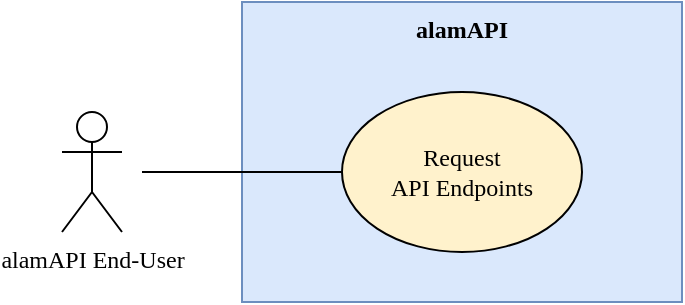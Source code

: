 <mxfile scale="5" border="0">
    <diagram id="KxG1_4SrtNzNz5pF7hSj" name="Page-1">
        <mxGraphModel dx="896" dy="623" grid="1" gridSize="10" guides="1" tooltips="1" connect="1" arrows="1" fold="1" page="1" pageScale="1" pageWidth="850" pageHeight="1100" math="0" shadow="0">
            <root>
                <mxCell id="0"/>
                <mxCell id="1" parent="0"/>
                <mxCell id="2" value="&lt;b&gt;alamAPI&lt;/b&gt;" style="rounded=0;whiteSpace=wrap;html=1;fontFamily=CMU;fontSource=https%3A%2F%2Ffontlibrary.org%2F%2Fface%2Fcmu-serif;verticalAlign=top;fillColor=#dae8fc;strokeColor=#6c8ebf;" vertex="1" parent="1">
                    <mxGeometry x="290" y="195" width="220" height="150" as="geometry"/>
                </mxCell>
                <mxCell id="7" style="edgeStyle=none;html=1;entryX=0;entryY=0.5;entryDx=0;entryDy=0;fontFamily=CMU;fontSource=https%3A%2F%2Ffontlibrary.org%2F%2Fface%2Fcmu-serif;endArrow=none;endFill=0;" edge="1" parent="1" target="4">
                    <mxGeometry relative="1" as="geometry">
                        <mxPoint x="240" y="280" as="sourcePoint"/>
                    </mxGeometry>
                </mxCell>
                <mxCell id="3" value="alamAPI End-User" style="shape=umlActor;verticalLabelPosition=bottom;verticalAlign=top;html=1;outlineConnect=0;fontFamily=CMU;fontSource=https%3A%2F%2Ffontlibrary.org%2F%2Fface%2Fcmu-serif;" vertex="1" parent="1">
                    <mxGeometry x="200" y="250" width="30" height="60" as="geometry"/>
                </mxCell>
                <mxCell id="4" value="Request&lt;br&gt;API Endpoints" style="ellipse;whiteSpace=wrap;html=1;fontFamily=CMU;fontSource=https%3A%2F%2Ffontlibrary.org%2F%2Fface%2Fcmu-serif;fillColor=#fff2cc;strokeColor=#000000;" vertex="1" parent="1">
                    <mxGeometry x="340" y="240" width="120" height="80" as="geometry"/>
                </mxCell>
            </root>
        </mxGraphModel>
    </diagram>
</mxfile>